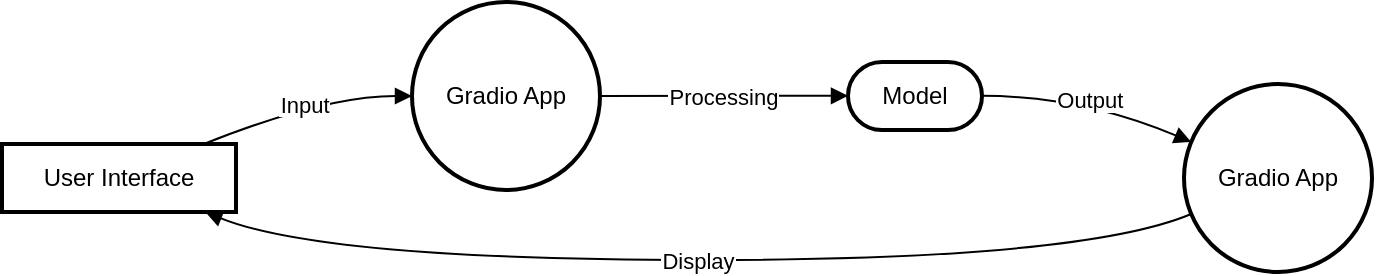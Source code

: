 <mxfile version="21.3.2" type="github">
  <diagram name="第 1 页" id="AXvtjuESAH5Hy-LsXk4R">
    <mxGraphModel dx="1504" dy="2363" grid="1" gridSize="10" guides="1" tooltips="1" connect="1" arrows="1" fold="1" page="1" pageScale="1" pageWidth="827" pageHeight="1169" math="0" shadow="0">
      <root>
        <mxCell id="0" />
        <mxCell id="1" parent="0" />
        <mxCell id="2" value="User Interface" style="whiteSpace=wrap;strokeWidth=2;" parent="1" vertex="1">
          <mxGeometry y="71" width="117" height="34" as="geometry" />
        </mxCell>
        <mxCell id="3" value="Gradio App" style="ellipse;aspect=fixed;strokeWidth=2;whiteSpace=wrap;" parent="1" vertex="1">
          <mxGeometry x="205" width="94" height="94" as="geometry" />
        </mxCell>
        <mxCell id="4" value="Model" style="rounded=1;whiteSpace=wrap;arcSize=50;strokeWidth=2;" parent="1" vertex="1">
          <mxGeometry x="423" y="30" width="67" height="34" as="geometry" />
        </mxCell>
        <mxCell id="5" value="Gradio App" style="ellipse;aspect=fixed;strokeWidth=2;whiteSpace=wrap;" parent="1" vertex="1">
          <mxGeometry x="591" y="41" width="94" height="94" as="geometry" />
        </mxCell>
        <mxCell id="6" value="Input" style="curved=1;startArrow=none;endArrow=block;exitX=0.866;exitY=-0.004;entryX=0.002;entryY=0.499;" parent="1" source="2" target="3" edge="1">
          <mxGeometry relative="1" as="geometry">
            <Array as="points">
              <mxPoint x="161" y="47" />
            </Array>
          </mxGeometry>
        </mxCell>
        <mxCell id="7" value="Processing" style="curved=1;startArrow=none;endArrow=block;exitX=1.0;exitY=0.499;entryX=-0.001;entryY=0.497;" parent="1" source="3" target="4" edge="1">
          <mxGeometry relative="1" as="geometry">
            <Array as="points" />
          </mxGeometry>
        </mxCell>
        <mxCell id="8" value="Output" style="curved=1;startArrow=none;endArrow=block;exitX=1.0;exitY=0.497;entryX=-0.005;entryY=0.288;" parent="1" source="4" target="5" edge="1">
          <mxGeometry relative="1" as="geometry">
            <Array as="points">
              <mxPoint x="540" y="47" />
            </Array>
          </mxGeometry>
        </mxCell>
        <mxCell id="9" value="Display" style="curved=1;startArrow=none;endArrow=block;exitX=-0.005;exitY=0.709;entryX=0.866;entryY=0.996;" parent="1" source="5" target="2" edge="1">
          <mxGeometry relative="1" as="geometry">
            <Array as="points">
              <mxPoint x="540" y="129" />
              <mxPoint x="161" y="129" />
            </Array>
          </mxGeometry>
        </mxCell>
      </root>
    </mxGraphModel>
  </diagram>
</mxfile>
